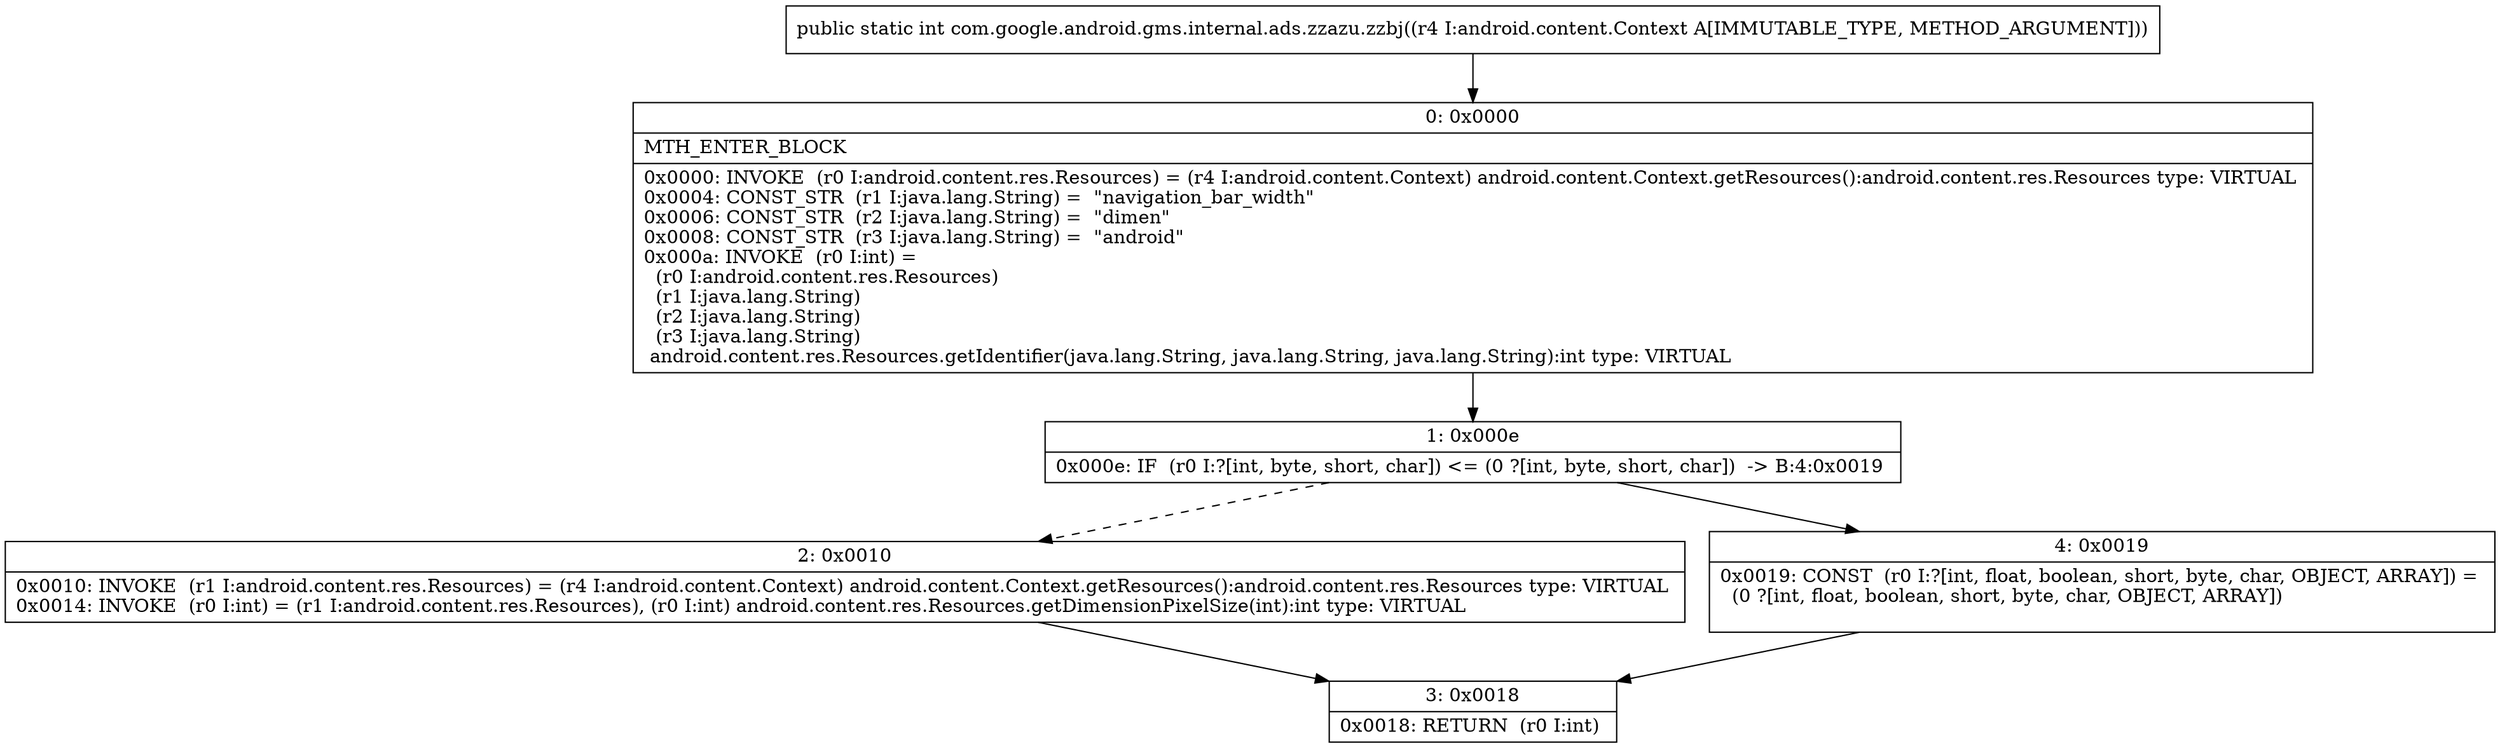 digraph "CFG forcom.google.android.gms.internal.ads.zzazu.zzbj(Landroid\/content\/Context;)I" {
Node_0 [shape=record,label="{0\:\ 0x0000|MTH_ENTER_BLOCK\l|0x0000: INVOKE  (r0 I:android.content.res.Resources) = (r4 I:android.content.Context) android.content.Context.getResources():android.content.res.Resources type: VIRTUAL \l0x0004: CONST_STR  (r1 I:java.lang.String) =  \"navigation_bar_width\" \l0x0006: CONST_STR  (r2 I:java.lang.String) =  \"dimen\" \l0x0008: CONST_STR  (r3 I:java.lang.String) =  \"android\" \l0x000a: INVOKE  (r0 I:int) = \l  (r0 I:android.content.res.Resources)\l  (r1 I:java.lang.String)\l  (r2 I:java.lang.String)\l  (r3 I:java.lang.String)\l android.content.res.Resources.getIdentifier(java.lang.String, java.lang.String, java.lang.String):int type: VIRTUAL \l}"];
Node_1 [shape=record,label="{1\:\ 0x000e|0x000e: IF  (r0 I:?[int, byte, short, char]) \<= (0 ?[int, byte, short, char])  \-\> B:4:0x0019 \l}"];
Node_2 [shape=record,label="{2\:\ 0x0010|0x0010: INVOKE  (r1 I:android.content.res.Resources) = (r4 I:android.content.Context) android.content.Context.getResources():android.content.res.Resources type: VIRTUAL \l0x0014: INVOKE  (r0 I:int) = (r1 I:android.content.res.Resources), (r0 I:int) android.content.res.Resources.getDimensionPixelSize(int):int type: VIRTUAL \l}"];
Node_3 [shape=record,label="{3\:\ 0x0018|0x0018: RETURN  (r0 I:int) \l}"];
Node_4 [shape=record,label="{4\:\ 0x0019|0x0019: CONST  (r0 I:?[int, float, boolean, short, byte, char, OBJECT, ARRAY]) = \l  (0 ?[int, float, boolean, short, byte, char, OBJECT, ARRAY])\l \l}"];
MethodNode[shape=record,label="{public static int com.google.android.gms.internal.ads.zzazu.zzbj((r4 I:android.content.Context A[IMMUTABLE_TYPE, METHOD_ARGUMENT])) }"];
MethodNode -> Node_0;
Node_0 -> Node_1;
Node_1 -> Node_2[style=dashed];
Node_1 -> Node_4;
Node_2 -> Node_3;
Node_4 -> Node_3;
}


